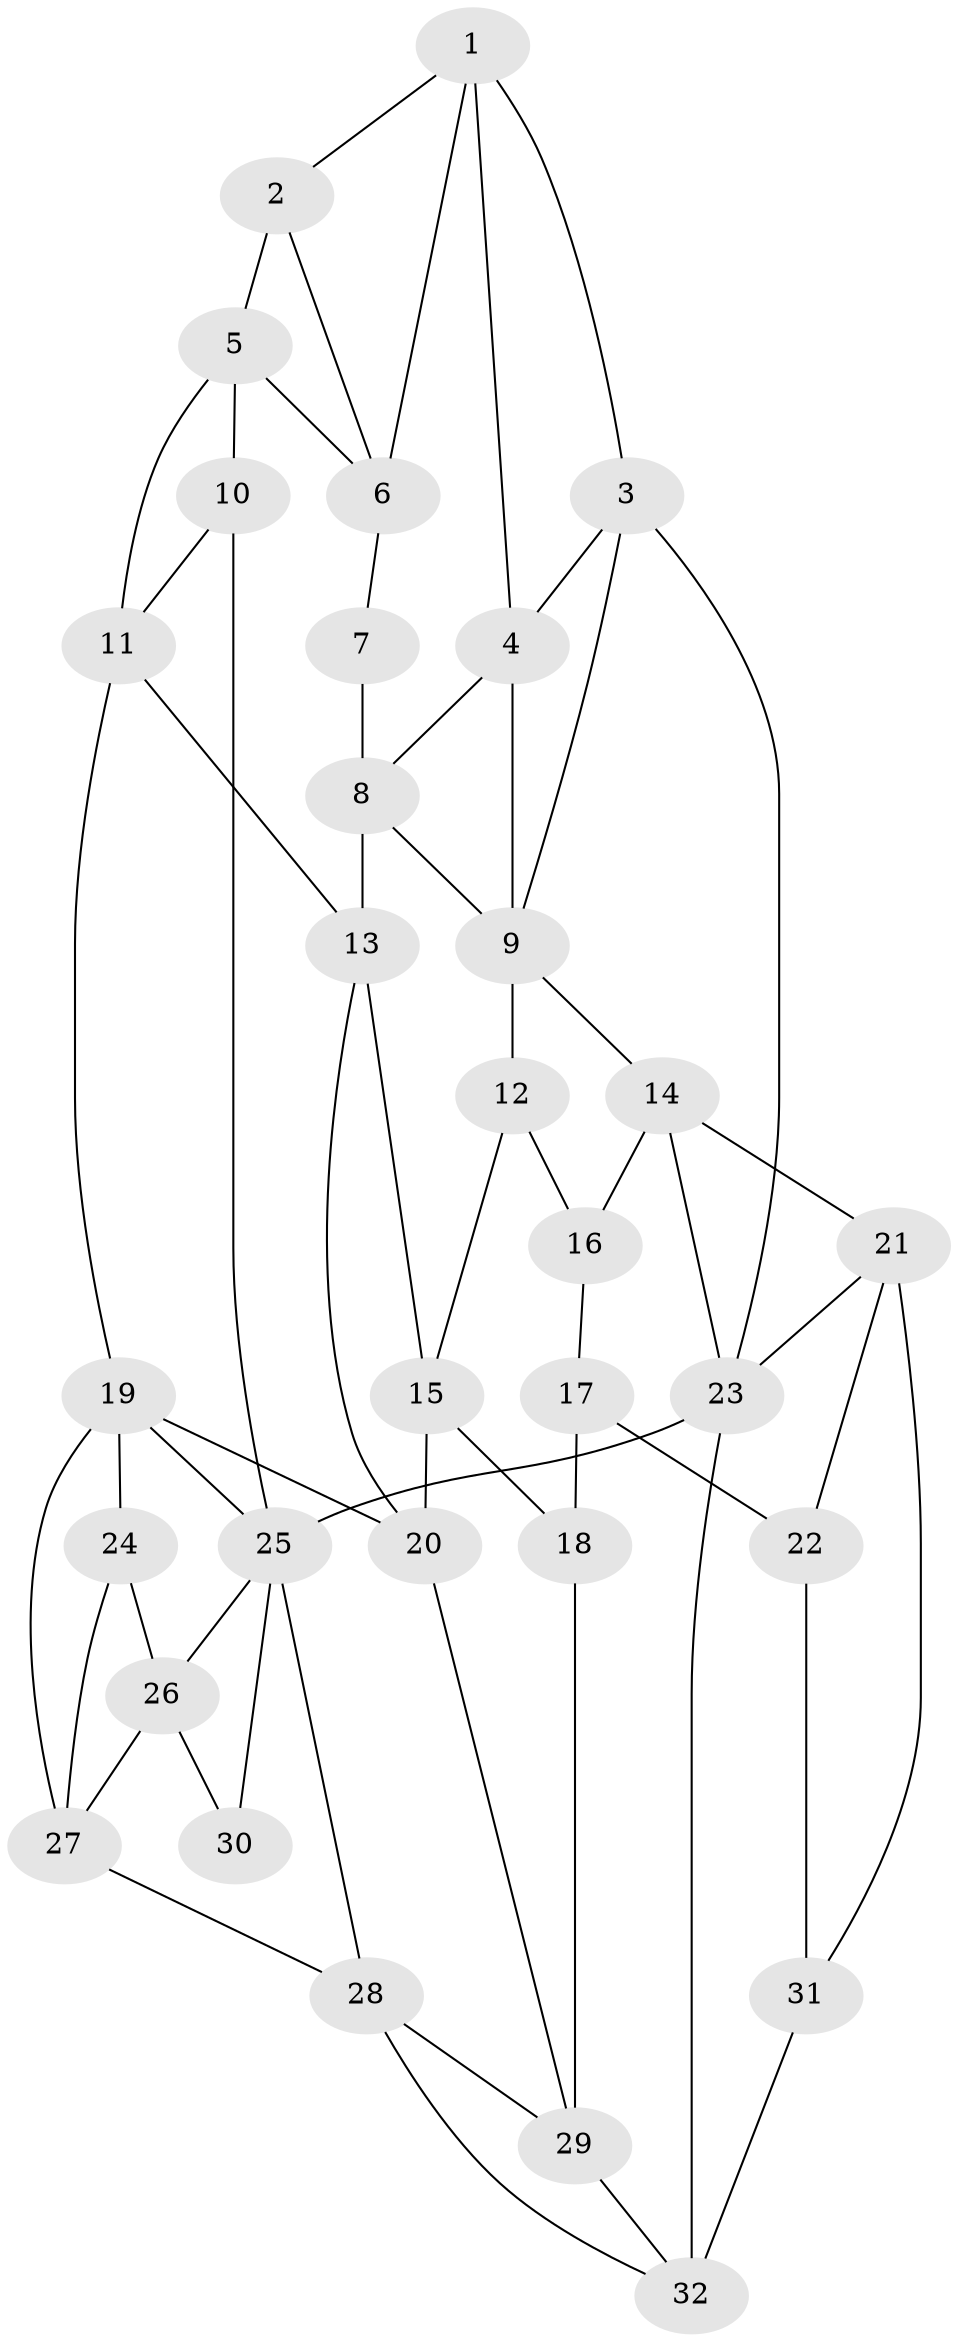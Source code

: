 // original degree distribution, {3: 0.019230769230769232, 5: 0.5192307692307693, 4: 0.2403846153846154, 6: 0.22115384615384615}
// Generated by graph-tools (version 1.1) at 2025/38/03/04/25 23:38:33]
// undirected, 32 vertices, 60 edges
graph export_dot {
  node [color=gray90,style=filled];
  1;
  2;
  3;
  4;
  5;
  6;
  7;
  8;
  9;
  10;
  11;
  12;
  13;
  14;
  15;
  16;
  17;
  18;
  19;
  20;
  21;
  22;
  23;
  24;
  25;
  26;
  27;
  28;
  29;
  30;
  31;
  32;
  1 -- 2 [weight=1.0];
  1 -- 3 [weight=1.0];
  1 -- 4 [weight=1.0];
  1 -- 6 [weight=1.0];
  2 -- 5 [weight=2.0];
  2 -- 6 [weight=1.0];
  3 -- 4 [weight=1.0];
  3 -- 9 [weight=1.0];
  3 -- 23 [weight=1.0];
  4 -- 8 [weight=1.0];
  4 -- 9 [weight=1.0];
  5 -- 6 [weight=1.0];
  5 -- 10 [weight=2.0];
  5 -- 11 [weight=1.0];
  6 -- 7 [weight=2.0];
  7 -- 8 [weight=2.0];
  8 -- 9 [weight=1.0];
  8 -- 13 [weight=2.0];
  9 -- 12 [weight=2.0];
  9 -- 14 [weight=1.0];
  10 -- 11 [weight=1.0];
  10 -- 25 [weight=1.0];
  11 -- 13 [weight=1.0];
  11 -- 19 [weight=1.0];
  12 -- 15 [weight=1.0];
  12 -- 16 [weight=1.0];
  13 -- 15 [weight=1.0];
  13 -- 20 [weight=1.0];
  14 -- 16 [weight=2.0];
  14 -- 21 [weight=1.0];
  14 -- 23 [weight=1.0];
  15 -- 18 [weight=2.0];
  15 -- 20 [weight=1.0];
  16 -- 17 [weight=1.0];
  17 -- 18 [weight=2.0];
  17 -- 22 [weight=1.0];
  18 -- 29 [weight=2.0];
  19 -- 20 [weight=2.0];
  19 -- 24 [weight=1.0];
  19 -- 25 [weight=1.0];
  19 -- 27 [weight=1.0];
  20 -- 29 [weight=1.0];
  21 -- 22 [weight=1.0];
  21 -- 23 [weight=1.0];
  21 -- 31 [weight=1.0];
  22 -- 31 [weight=1.0];
  23 -- 25 [weight=2.0];
  23 -- 32 [weight=1.0];
  24 -- 26 [weight=2.0];
  24 -- 27 [weight=1.0];
  25 -- 26 [weight=1.0];
  25 -- 28 [weight=1.0];
  25 -- 30 [weight=2.0];
  26 -- 27 [weight=1.0];
  26 -- 30 [weight=2.0];
  27 -- 28 [weight=1.0];
  28 -- 29 [weight=1.0];
  28 -- 32 [weight=1.0];
  29 -- 32 [weight=1.0];
  31 -- 32 [weight=2.0];
}
